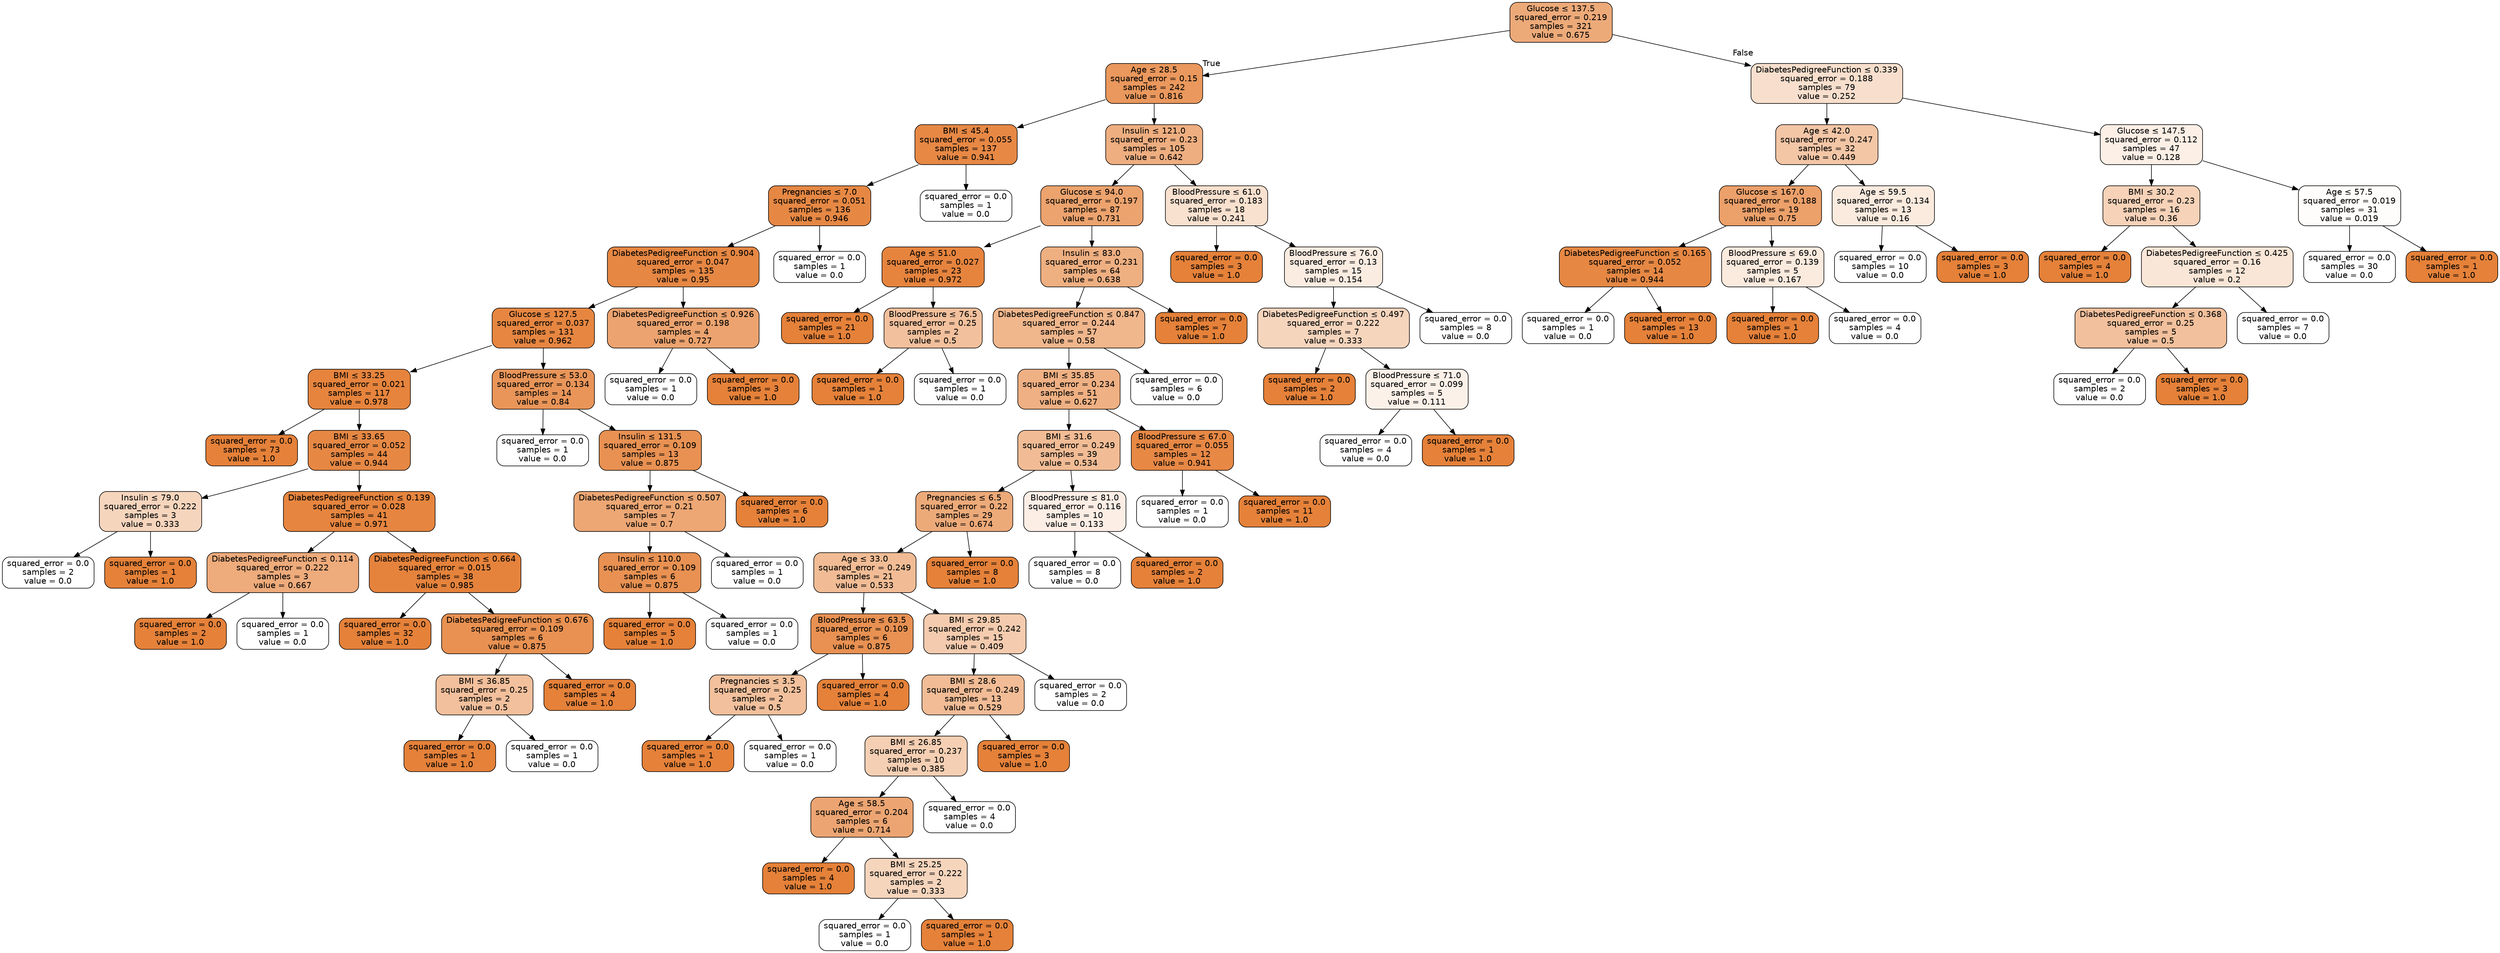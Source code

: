 digraph Tree {
node [shape=box, style="filled, rounded", color="black", fontname="helvetica"] ;
edge [fontname="helvetica"] ;
0 [label=<Glucose &le; 137.5<br/>squared_error = 0.219<br/>samples = 321<br/>value = 0.675>, fillcolor="#edaa79"] ;
1 [label=<Age &le; 28.5<br/>squared_error = 0.15<br/>samples = 242<br/>value = 0.816>, fillcolor="#ea985d"] ;
0 -> 1 [labeldistance=2.5, labelangle=45, headlabel="True"] ;
2 [label=<BMI &le; 45.4<br/>squared_error = 0.055<br/>samples = 137<br/>value = 0.941>, fillcolor="#e78845"] ;
1 -> 2 ;
3 [label=<Pregnancies &le; 7.0<br/>squared_error = 0.051<br/>samples = 136<br/>value = 0.946>, fillcolor="#e68844"] ;
2 -> 3 ;
4 [label=<DiabetesPedigreeFunction &le; 0.904<br/>squared_error = 0.047<br/>samples = 135<br/>value = 0.95>, fillcolor="#e68743"] ;
3 -> 4 ;
5 [label=<Glucose &le; 127.5<br/>squared_error = 0.037<br/>samples = 131<br/>value = 0.962>, fillcolor="#e68641"] ;
4 -> 5 ;
6 [label=<BMI &le; 33.25<br/>squared_error = 0.021<br/>samples = 117<br/>value = 0.978>, fillcolor="#e6843d"] ;
5 -> 6 ;
7 [label=<squared_error = 0.0<br/>samples = 73<br/>value = 1.0>, fillcolor="#e58139"] ;
6 -> 7 ;
8 [label=<BMI &le; 33.65<br/>squared_error = 0.052<br/>samples = 44<br/>value = 0.944>, fillcolor="#e68844"] ;
6 -> 8 ;
9 [label=<Insulin &le; 79.0<br/>squared_error = 0.222<br/>samples = 3<br/>value = 0.333>, fillcolor="#f6d5bd"] ;
8 -> 9 ;
10 [label=<squared_error = 0.0<br/>samples = 2<br/>value = 0.0>, fillcolor="#ffffff"] ;
9 -> 10 ;
11 [label=<squared_error = 0.0<br/>samples = 1<br/>value = 1.0>, fillcolor="#e58139"] ;
9 -> 11 ;
12 [label=<DiabetesPedigreeFunction &le; 0.139<br/>squared_error = 0.028<br/>samples = 41<br/>value = 0.971>, fillcolor="#e6853f"] ;
8 -> 12 ;
13 [label=<DiabetesPedigreeFunction &le; 0.114<br/>squared_error = 0.222<br/>samples = 3<br/>value = 0.667>, fillcolor="#eeab7b"] ;
12 -> 13 ;
14 [label=<squared_error = 0.0<br/>samples = 2<br/>value = 1.0>, fillcolor="#e58139"] ;
13 -> 14 ;
15 [label=<squared_error = 0.0<br/>samples = 1<br/>value = 0.0>, fillcolor="#ffffff"] ;
13 -> 15 ;
16 [label=<DiabetesPedigreeFunction &le; 0.664<br/>squared_error = 0.015<br/>samples = 38<br/>value = 0.985>, fillcolor="#e5833c"] ;
12 -> 16 ;
17 [label=<squared_error = 0.0<br/>samples = 32<br/>value = 1.0>, fillcolor="#e58139"] ;
16 -> 17 ;
18 [label=<DiabetesPedigreeFunction &le; 0.676<br/>squared_error = 0.109<br/>samples = 6<br/>value = 0.875>, fillcolor="#e89152"] ;
16 -> 18 ;
19 [label=<BMI &le; 36.85<br/>squared_error = 0.25<br/>samples = 2<br/>value = 0.5>, fillcolor="#f2c09c"] ;
18 -> 19 ;
20 [label=<squared_error = 0.0<br/>samples = 1<br/>value = 1.0>, fillcolor="#e58139"] ;
19 -> 20 ;
21 [label=<squared_error = 0.0<br/>samples = 1<br/>value = 0.0>, fillcolor="#ffffff"] ;
19 -> 21 ;
22 [label=<squared_error = 0.0<br/>samples = 4<br/>value = 1.0>, fillcolor="#e58139"] ;
18 -> 22 ;
23 [label=<BloodPressure &le; 53.0<br/>squared_error = 0.134<br/>samples = 14<br/>value = 0.84>, fillcolor="#e99559"] ;
5 -> 23 ;
24 [label=<squared_error = 0.0<br/>samples = 1<br/>value = 0.0>, fillcolor="#ffffff"] ;
23 -> 24 ;
25 [label=<Insulin &le; 131.5<br/>squared_error = 0.109<br/>samples = 13<br/>value = 0.875>, fillcolor="#e89152"] ;
23 -> 25 ;
26 [label=<DiabetesPedigreeFunction &le; 0.507<br/>squared_error = 0.21<br/>samples = 7<br/>value = 0.7>, fillcolor="#eda774"] ;
25 -> 26 ;
27 [label=<Insulin &le; 110.0<br/>squared_error = 0.109<br/>samples = 6<br/>value = 0.875>, fillcolor="#e89152"] ;
26 -> 27 ;
28 [label=<squared_error = 0.0<br/>samples = 5<br/>value = 1.0>, fillcolor="#e58139"] ;
27 -> 28 ;
29 [label=<squared_error = 0.0<br/>samples = 1<br/>value = 0.0>, fillcolor="#ffffff"] ;
27 -> 29 ;
30 [label=<squared_error = 0.0<br/>samples = 1<br/>value = 0.0>, fillcolor="#ffffff"] ;
26 -> 30 ;
31 [label=<squared_error = 0.0<br/>samples = 6<br/>value = 1.0>, fillcolor="#e58139"] ;
25 -> 31 ;
32 [label=<DiabetesPedigreeFunction &le; 0.926<br/>squared_error = 0.198<br/>samples = 4<br/>value = 0.727>, fillcolor="#eca36f"] ;
4 -> 32 ;
33 [label=<squared_error = 0.0<br/>samples = 1<br/>value = 0.0>, fillcolor="#ffffff"] ;
32 -> 33 ;
34 [label=<squared_error = 0.0<br/>samples = 3<br/>value = 1.0>, fillcolor="#e58139"] ;
32 -> 34 ;
35 [label=<squared_error = 0.0<br/>samples = 1<br/>value = 0.0>, fillcolor="#ffffff"] ;
3 -> 35 ;
36 [label=<squared_error = 0.0<br/>samples = 1<br/>value = 0.0>, fillcolor="#ffffff"] ;
2 -> 36 ;
37 [label=<Insulin &le; 121.0<br/>squared_error = 0.23<br/>samples = 105<br/>value = 0.642>, fillcolor="#eeae80"] ;
1 -> 37 ;
38 [label=<Glucose &le; 94.0<br/>squared_error = 0.197<br/>samples = 87<br/>value = 0.731>, fillcolor="#eca36e"] ;
37 -> 38 ;
39 [label=<Age &le; 51.0<br/>squared_error = 0.027<br/>samples = 23<br/>value = 0.972>, fillcolor="#e6843e"] ;
38 -> 39 ;
40 [label=<squared_error = 0.0<br/>samples = 21<br/>value = 1.0>, fillcolor="#e58139"] ;
39 -> 40 ;
41 [label=<BloodPressure &le; 76.5<br/>squared_error = 0.25<br/>samples = 2<br/>value = 0.5>, fillcolor="#f2c09c"] ;
39 -> 41 ;
42 [label=<squared_error = 0.0<br/>samples = 1<br/>value = 1.0>, fillcolor="#e58139"] ;
41 -> 42 ;
43 [label=<squared_error = 0.0<br/>samples = 1<br/>value = 0.0>, fillcolor="#ffffff"] ;
41 -> 43 ;
44 [label=<Insulin &le; 83.0<br/>squared_error = 0.231<br/>samples = 64<br/>value = 0.638>, fillcolor="#eeaf81"] ;
38 -> 44 ;
45 [label=<DiabetesPedigreeFunction &le; 0.847<br/>squared_error = 0.244<br/>samples = 57<br/>value = 0.58>, fillcolor="#f0b68c"] ;
44 -> 45 ;
46 [label=<BMI &le; 35.85<br/>squared_error = 0.234<br/>samples = 51<br/>value = 0.627>, fillcolor="#efb083"] ;
45 -> 46 ;
47 [label=<BMI &le; 31.6<br/>squared_error = 0.249<br/>samples = 39<br/>value = 0.534>, fillcolor="#f1bc95"] ;
46 -> 47 ;
48 [label=<Pregnancies &le; 6.5<br/>squared_error = 0.22<br/>samples = 29<br/>value = 0.674>, fillcolor="#edaa79"] ;
47 -> 48 ;
49 [label=<Age &le; 33.0<br/>squared_error = 0.249<br/>samples = 21<br/>value = 0.533>, fillcolor="#f1bc95"] ;
48 -> 49 ;
50 [label=<BloodPressure &le; 63.5<br/>squared_error = 0.109<br/>samples = 6<br/>value = 0.875>, fillcolor="#e89152"] ;
49 -> 50 ;
51 [label=<Pregnancies &le; 3.5<br/>squared_error = 0.25<br/>samples = 2<br/>value = 0.5>, fillcolor="#f2c09c"] ;
50 -> 51 ;
52 [label=<squared_error = 0.0<br/>samples = 1<br/>value = 1.0>, fillcolor="#e58139"] ;
51 -> 52 ;
53 [label=<squared_error = 0.0<br/>samples = 1<br/>value = 0.0>, fillcolor="#ffffff"] ;
51 -> 53 ;
54 [label=<squared_error = 0.0<br/>samples = 4<br/>value = 1.0>, fillcolor="#e58139"] ;
50 -> 54 ;
55 [label=<BMI &le; 29.85<br/>squared_error = 0.242<br/>samples = 15<br/>value = 0.409>, fillcolor="#f4cbae"] ;
49 -> 55 ;
56 [label=<BMI &le; 28.6<br/>squared_error = 0.249<br/>samples = 13<br/>value = 0.529>, fillcolor="#f1bc96"] ;
55 -> 56 ;
57 [label=<BMI &le; 26.85<br/>squared_error = 0.237<br/>samples = 10<br/>value = 0.385>, fillcolor="#f5cfb3"] ;
56 -> 57 ;
58 [label=<Age &le; 58.5<br/>squared_error = 0.204<br/>samples = 6<br/>value = 0.714>, fillcolor="#eca572"] ;
57 -> 58 ;
59 [label=<squared_error = 0.0<br/>samples = 4<br/>value = 1.0>, fillcolor="#e58139"] ;
58 -> 59 ;
60 [label=<BMI &le; 25.25<br/>squared_error = 0.222<br/>samples = 2<br/>value = 0.333>, fillcolor="#f6d5bd"] ;
58 -> 60 ;
61 [label=<squared_error = 0.0<br/>samples = 1<br/>value = 0.0>, fillcolor="#ffffff"] ;
60 -> 61 ;
62 [label=<squared_error = 0.0<br/>samples = 1<br/>value = 1.0>, fillcolor="#e58139"] ;
60 -> 62 ;
63 [label=<squared_error = 0.0<br/>samples = 4<br/>value = 0.0>, fillcolor="#ffffff"] ;
57 -> 63 ;
64 [label=<squared_error = 0.0<br/>samples = 3<br/>value = 1.0>, fillcolor="#e58139"] ;
56 -> 64 ;
65 [label=<squared_error = 0.0<br/>samples = 2<br/>value = 0.0>, fillcolor="#ffffff"] ;
55 -> 65 ;
66 [label=<squared_error = 0.0<br/>samples = 8<br/>value = 1.0>, fillcolor="#e58139"] ;
48 -> 66 ;
67 [label=<BloodPressure &le; 81.0<br/>squared_error = 0.116<br/>samples = 10<br/>value = 0.133>, fillcolor="#fceee5"] ;
47 -> 67 ;
68 [label=<squared_error = 0.0<br/>samples = 8<br/>value = 0.0>, fillcolor="#ffffff"] ;
67 -> 68 ;
69 [label=<squared_error = 0.0<br/>samples = 2<br/>value = 1.0>, fillcolor="#e58139"] ;
67 -> 69 ;
70 [label=<BloodPressure &le; 67.0<br/>squared_error = 0.055<br/>samples = 12<br/>value = 0.941>, fillcolor="#e78845"] ;
46 -> 70 ;
71 [label=<squared_error = 0.0<br/>samples = 1<br/>value = 0.0>, fillcolor="#ffffff"] ;
70 -> 71 ;
72 [label=<squared_error = 0.0<br/>samples = 11<br/>value = 1.0>, fillcolor="#e58139"] ;
70 -> 72 ;
73 [label=<squared_error = 0.0<br/>samples = 6<br/>value = 0.0>, fillcolor="#ffffff"] ;
45 -> 73 ;
74 [label=<squared_error = 0.0<br/>samples = 7<br/>value = 1.0>, fillcolor="#e58139"] ;
44 -> 74 ;
75 [label=<BloodPressure &le; 61.0<br/>squared_error = 0.183<br/>samples = 18<br/>value = 0.241>, fillcolor="#f9e1cf"] ;
37 -> 75 ;
76 [label=<squared_error = 0.0<br/>samples = 3<br/>value = 1.0>, fillcolor="#e58139"] ;
75 -> 76 ;
77 [label=<BloodPressure &le; 76.0<br/>squared_error = 0.13<br/>samples = 15<br/>value = 0.154>, fillcolor="#fbece1"] ;
75 -> 77 ;
78 [label=<DiabetesPedigreeFunction &le; 0.497<br/>squared_error = 0.222<br/>samples = 7<br/>value = 0.333>, fillcolor="#f6d5bd"] ;
77 -> 78 ;
79 [label=<squared_error = 0.0<br/>samples = 2<br/>value = 1.0>, fillcolor="#e58139"] ;
78 -> 79 ;
80 [label=<BloodPressure &le; 71.0<br/>squared_error = 0.099<br/>samples = 5<br/>value = 0.111>, fillcolor="#fcf1e9"] ;
78 -> 80 ;
81 [label=<squared_error = 0.0<br/>samples = 4<br/>value = 0.0>, fillcolor="#ffffff"] ;
80 -> 81 ;
82 [label=<squared_error = 0.0<br/>samples = 1<br/>value = 1.0>, fillcolor="#e58139"] ;
80 -> 82 ;
83 [label=<squared_error = 0.0<br/>samples = 8<br/>value = 0.0>, fillcolor="#ffffff"] ;
77 -> 83 ;
84 [label=<DiabetesPedigreeFunction &le; 0.339<br/>squared_error = 0.188<br/>samples = 79<br/>value = 0.252>, fillcolor="#f8dfcd"] ;
0 -> 84 [labeldistance=2.5, labelangle=-45, headlabel="False"] ;
85 [label=<Age &le; 42.0<br/>squared_error = 0.247<br/>samples = 32<br/>value = 0.449>, fillcolor="#f3c6a6"] ;
84 -> 85 ;
86 [label=<Glucose &le; 167.0<br/>squared_error = 0.188<br/>samples = 19<br/>value = 0.75>, fillcolor="#eca06a"] ;
85 -> 86 ;
87 [label=<DiabetesPedigreeFunction &le; 0.165<br/>squared_error = 0.052<br/>samples = 14<br/>value = 0.944>, fillcolor="#e68844"] ;
86 -> 87 ;
88 [label=<squared_error = 0.0<br/>samples = 1<br/>value = 0.0>, fillcolor="#ffffff"] ;
87 -> 88 ;
89 [label=<squared_error = 0.0<br/>samples = 13<br/>value = 1.0>, fillcolor="#e58139"] ;
87 -> 89 ;
90 [label=<BloodPressure &le; 69.0<br/>squared_error = 0.139<br/>samples = 5<br/>value = 0.167>, fillcolor="#fbeade"] ;
86 -> 90 ;
91 [label=<squared_error = 0.0<br/>samples = 1<br/>value = 1.0>, fillcolor="#e58139"] ;
90 -> 91 ;
92 [label=<squared_error = 0.0<br/>samples = 4<br/>value = 0.0>, fillcolor="#ffffff"] ;
90 -> 92 ;
93 [label=<Age &le; 59.5<br/>squared_error = 0.134<br/>samples = 13<br/>value = 0.16>, fillcolor="#fbebdf"] ;
85 -> 93 ;
94 [label=<squared_error = 0.0<br/>samples = 10<br/>value = 0.0>, fillcolor="#ffffff"] ;
93 -> 94 ;
95 [label=<squared_error = 0.0<br/>samples = 3<br/>value = 1.0>, fillcolor="#e58139"] ;
93 -> 95 ;
96 [label=<Glucose &le; 147.5<br/>squared_error = 0.112<br/>samples = 47<br/>value = 0.128>, fillcolor="#fcefe6"] ;
84 -> 96 ;
97 [label=<BMI &le; 30.2<br/>squared_error = 0.23<br/>samples = 16<br/>value = 0.36>, fillcolor="#f6d2b8"] ;
96 -> 97 ;
98 [label=<squared_error = 0.0<br/>samples = 4<br/>value = 1.0>, fillcolor="#e58139"] ;
97 -> 98 ;
99 [label=<DiabetesPedigreeFunction &le; 0.425<br/>squared_error = 0.16<br/>samples = 12<br/>value = 0.2>, fillcolor="#fae6d7"] ;
97 -> 99 ;
100 [label=<DiabetesPedigreeFunction &le; 0.368<br/>squared_error = 0.25<br/>samples = 5<br/>value = 0.5>, fillcolor="#f2c09c"] ;
99 -> 100 ;
101 [label=<squared_error = 0.0<br/>samples = 2<br/>value = 0.0>, fillcolor="#ffffff"] ;
100 -> 101 ;
102 [label=<squared_error = 0.0<br/>samples = 3<br/>value = 1.0>, fillcolor="#e58139"] ;
100 -> 102 ;
103 [label=<squared_error = 0.0<br/>samples = 7<br/>value = 0.0>, fillcolor="#ffffff"] ;
99 -> 103 ;
104 [label=<Age &le; 57.5<br/>squared_error = 0.019<br/>samples = 31<br/>value = 0.019>, fillcolor="#fffdfb"] ;
96 -> 104 ;
105 [label=<squared_error = 0.0<br/>samples = 30<br/>value = 0.0>, fillcolor="#ffffff"] ;
104 -> 105 ;
106 [label=<squared_error = 0.0<br/>samples = 1<br/>value = 1.0>, fillcolor="#e58139"] ;
104 -> 106 ;
}